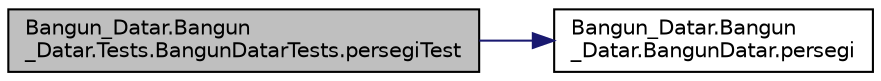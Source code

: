 digraph "Bangun_Datar.Bangun_Datar.Tests.BangunDatarTests.persegiTest"
{
 // LATEX_PDF_SIZE
  edge [fontname="Helvetica",fontsize="10",labelfontname="Helvetica",labelfontsize="10"];
  node [fontname="Helvetica",fontsize="10",shape=record];
  rankdir="LR";
  Node1 [label="Bangun_Datar.Bangun\l_Datar.Tests.BangunDatarTests.persegiTest",height=0.2,width=0.4,color="black", fillcolor="grey75", style="filled", fontcolor="black",tooltip=" "];
  Node1 -> Node2 [color="midnightblue",fontsize="10",style="solid",fontname="Helvetica"];
  Node2 [label="Bangun_Datar.Bangun\l_Datar.BangunDatar.persegi",height=0.2,width=0.4,color="black", fillcolor="white", style="filled",URL="$class_bangun___datar_1_1_bangun___datar_1_1_bangun_datar.html#a66b94561660cfcc9a9ba64bdec9fa16d",tooltip=" "];
}
